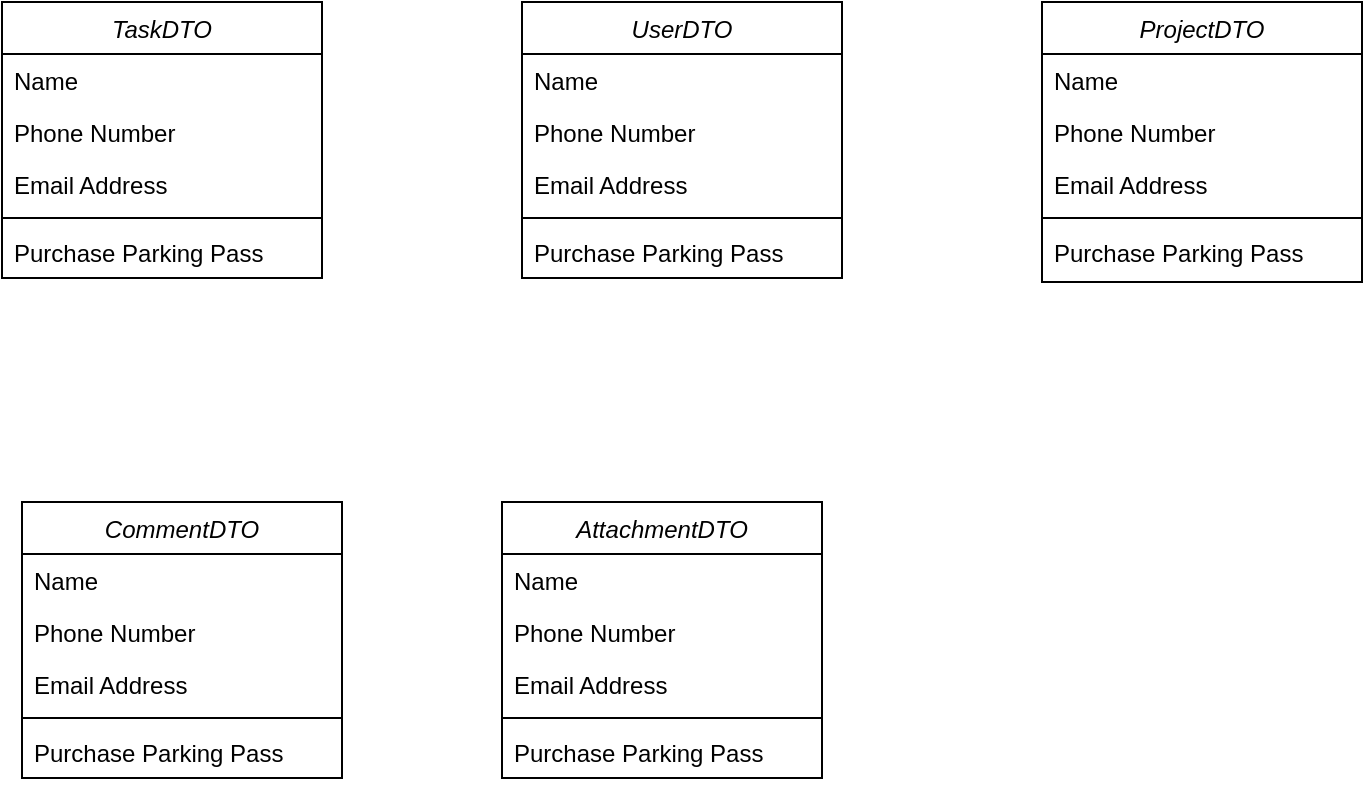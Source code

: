 <mxfile version="24.2.5" type="device">
  <diagram id="C5RBs43oDa-KdzZeNtuy" name="Page-1">
    <mxGraphModel dx="2369" dy="1171" grid="1" gridSize="10" guides="1" tooltips="1" connect="1" arrows="1" fold="1" page="0" pageScale="1" pageWidth="827" pageHeight="1169" background="none" math="0" shadow="0">
      <root>
        <mxCell id="WIyWlLk6GJQsqaUBKTNV-0" />
        <mxCell id="WIyWlLk6GJQsqaUBKTNV-1" parent="WIyWlLk6GJQsqaUBKTNV-0" />
        <mxCell id="zkfFHV4jXpPFQw0GAbJ--0" value="ProjectDTO" style="swimlane;fontStyle=2;align=center;verticalAlign=top;childLayout=stackLayout;horizontal=1;startSize=26;horizontalStack=0;resizeParent=1;resizeLast=0;collapsible=1;marginBottom=0;rounded=0;shadow=0;strokeWidth=1;" parent="WIyWlLk6GJQsqaUBKTNV-1" vertex="1">
          <mxGeometry x="-120" y="207" width="160" height="140" as="geometry">
            <mxRectangle x="230" y="140" width="160" height="26" as="alternateBounds" />
          </mxGeometry>
        </mxCell>
        <mxCell id="zkfFHV4jXpPFQw0GAbJ--1" value="Name" style="text;align=left;verticalAlign=top;spacingLeft=4;spacingRight=4;overflow=hidden;rotatable=0;points=[[0,0.5],[1,0.5]];portConstraint=eastwest;" parent="zkfFHV4jXpPFQw0GAbJ--0" vertex="1">
          <mxGeometry y="26" width="160" height="26" as="geometry" />
        </mxCell>
        <mxCell id="zkfFHV4jXpPFQw0GAbJ--2" value="Phone Number" style="text;align=left;verticalAlign=top;spacingLeft=4;spacingRight=4;overflow=hidden;rotatable=0;points=[[0,0.5],[1,0.5]];portConstraint=eastwest;rounded=0;shadow=0;html=0;" parent="zkfFHV4jXpPFQw0GAbJ--0" vertex="1">
          <mxGeometry y="52" width="160" height="26" as="geometry" />
        </mxCell>
        <mxCell id="zkfFHV4jXpPFQw0GAbJ--3" value="Email Address" style="text;align=left;verticalAlign=top;spacingLeft=4;spacingRight=4;overflow=hidden;rotatable=0;points=[[0,0.5],[1,0.5]];portConstraint=eastwest;rounded=0;shadow=0;html=0;" parent="zkfFHV4jXpPFQw0GAbJ--0" vertex="1">
          <mxGeometry y="78" width="160" height="26" as="geometry" />
        </mxCell>
        <mxCell id="zkfFHV4jXpPFQw0GAbJ--4" value="" style="line;html=1;strokeWidth=1;align=left;verticalAlign=middle;spacingTop=-1;spacingLeft=3;spacingRight=3;rotatable=0;labelPosition=right;points=[];portConstraint=eastwest;" parent="zkfFHV4jXpPFQw0GAbJ--0" vertex="1">
          <mxGeometry y="104" width="160" height="8" as="geometry" />
        </mxCell>
        <mxCell id="zkfFHV4jXpPFQw0GAbJ--5" value="Purchase Parking Pass" style="text;align=left;verticalAlign=top;spacingLeft=4;spacingRight=4;overflow=hidden;rotatable=0;points=[[0,0.5],[1,0.5]];portConstraint=eastwest;" parent="zkfFHV4jXpPFQw0GAbJ--0" vertex="1">
          <mxGeometry y="112" width="160" height="2" as="geometry" />
        </mxCell>
        <mxCell id="vgq99-yHY3G61TNUZsx9-0" value="UserDTO&#xa;&#xa;" style="swimlane;fontStyle=2;align=center;verticalAlign=top;childLayout=stackLayout;horizontal=1;startSize=26;horizontalStack=0;resizeParent=1;resizeLast=0;collapsible=1;marginBottom=0;rounded=0;shadow=0;strokeWidth=1;" vertex="1" parent="WIyWlLk6GJQsqaUBKTNV-1">
          <mxGeometry x="-380" y="207" width="160" height="138" as="geometry">
            <mxRectangle x="230" y="140" width="160" height="26" as="alternateBounds" />
          </mxGeometry>
        </mxCell>
        <mxCell id="vgq99-yHY3G61TNUZsx9-1" value="Name" style="text;align=left;verticalAlign=top;spacingLeft=4;spacingRight=4;overflow=hidden;rotatable=0;points=[[0,0.5],[1,0.5]];portConstraint=eastwest;" vertex="1" parent="vgq99-yHY3G61TNUZsx9-0">
          <mxGeometry y="26" width="160" height="26" as="geometry" />
        </mxCell>
        <mxCell id="vgq99-yHY3G61TNUZsx9-2" value="Phone Number" style="text;align=left;verticalAlign=top;spacingLeft=4;spacingRight=4;overflow=hidden;rotatable=0;points=[[0,0.5],[1,0.5]];portConstraint=eastwest;rounded=0;shadow=0;html=0;" vertex="1" parent="vgq99-yHY3G61TNUZsx9-0">
          <mxGeometry y="52" width="160" height="26" as="geometry" />
        </mxCell>
        <mxCell id="vgq99-yHY3G61TNUZsx9-3" value="Email Address" style="text;align=left;verticalAlign=top;spacingLeft=4;spacingRight=4;overflow=hidden;rotatable=0;points=[[0,0.5],[1,0.5]];portConstraint=eastwest;rounded=0;shadow=0;html=0;" vertex="1" parent="vgq99-yHY3G61TNUZsx9-0">
          <mxGeometry y="78" width="160" height="26" as="geometry" />
        </mxCell>
        <mxCell id="vgq99-yHY3G61TNUZsx9-4" value="" style="line;html=1;strokeWidth=1;align=left;verticalAlign=middle;spacingTop=-1;spacingLeft=3;spacingRight=3;rotatable=0;labelPosition=right;points=[];portConstraint=eastwest;" vertex="1" parent="vgq99-yHY3G61TNUZsx9-0">
          <mxGeometry y="104" width="160" height="8" as="geometry" />
        </mxCell>
        <mxCell id="vgq99-yHY3G61TNUZsx9-5" value="Purchase Parking Pass" style="text;align=left;verticalAlign=top;spacingLeft=4;spacingRight=4;overflow=hidden;rotatable=0;points=[[0,0.5],[1,0.5]];portConstraint=eastwest;" vertex="1" parent="vgq99-yHY3G61TNUZsx9-0">
          <mxGeometry y="112" width="160" height="26" as="geometry" />
        </mxCell>
        <mxCell id="vgq99-yHY3G61TNUZsx9-6" value="TaskDTO" style="swimlane;fontStyle=2;align=center;verticalAlign=top;childLayout=stackLayout;horizontal=1;startSize=26;horizontalStack=0;resizeParent=1;resizeLast=0;collapsible=1;marginBottom=0;rounded=0;shadow=0;strokeWidth=1;" vertex="1" parent="WIyWlLk6GJQsqaUBKTNV-1">
          <mxGeometry x="-640" y="207" width="160" height="138" as="geometry">
            <mxRectangle x="230" y="140" width="160" height="26" as="alternateBounds" />
          </mxGeometry>
        </mxCell>
        <mxCell id="vgq99-yHY3G61TNUZsx9-7" value="Name" style="text;align=left;verticalAlign=top;spacingLeft=4;spacingRight=4;overflow=hidden;rotatable=0;points=[[0,0.5],[1,0.5]];portConstraint=eastwest;" vertex="1" parent="vgq99-yHY3G61TNUZsx9-6">
          <mxGeometry y="26" width="160" height="26" as="geometry" />
        </mxCell>
        <mxCell id="vgq99-yHY3G61TNUZsx9-8" value="Phone Number" style="text;align=left;verticalAlign=top;spacingLeft=4;spacingRight=4;overflow=hidden;rotatable=0;points=[[0,0.5],[1,0.5]];portConstraint=eastwest;rounded=0;shadow=0;html=0;" vertex="1" parent="vgq99-yHY3G61TNUZsx9-6">
          <mxGeometry y="52" width="160" height="26" as="geometry" />
        </mxCell>
        <mxCell id="vgq99-yHY3G61TNUZsx9-9" value="Email Address" style="text;align=left;verticalAlign=top;spacingLeft=4;spacingRight=4;overflow=hidden;rotatable=0;points=[[0,0.5],[1,0.5]];portConstraint=eastwest;rounded=0;shadow=0;html=0;" vertex="1" parent="vgq99-yHY3G61TNUZsx9-6">
          <mxGeometry y="78" width="160" height="26" as="geometry" />
        </mxCell>
        <mxCell id="vgq99-yHY3G61TNUZsx9-10" value="" style="line;html=1;strokeWidth=1;align=left;verticalAlign=middle;spacingTop=-1;spacingLeft=3;spacingRight=3;rotatable=0;labelPosition=right;points=[];portConstraint=eastwest;" vertex="1" parent="vgq99-yHY3G61TNUZsx9-6">
          <mxGeometry y="104" width="160" height="8" as="geometry" />
        </mxCell>
        <mxCell id="vgq99-yHY3G61TNUZsx9-11" value="Purchase Parking Pass" style="text;align=left;verticalAlign=top;spacingLeft=4;spacingRight=4;overflow=hidden;rotatable=0;points=[[0,0.5],[1,0.5]];portConstraint=eastwest;" vertex="1" parent="vgq99-yHY3G61TNUZsx9-6">
          <mxGeometry y="112" width="160" height="26" as="geometry" />
        </mxCell>
        <mxCell id="vgq99-yHY3G61TNUZsx9-13" value="AttachmentDTO" style="swimlane;fontStyle=2;align=center;verticalAlign=top;childLayout=stackLayout;horizontal=1;startSize=26;horizontalStack=0;resizeParent=1;resizeLast=0;collapsible=1;marginBottom=0;rounded=0;shadow=0;strokeWidth=1;" vertex="1" parent="WIyWlLk6GJQsqaUBKTNV-1">
          <mxGeometry x="-390" y="457" width="160" height="138" as="geometry">
            <mxRectangle x="230" y="140" width="160" height="26" as="alternateBounds" />
          </mxGeometry>
        </mxCell>
        <mxCell id="vgq99-yHY3G61TNUZsx9-14" value="Name" style="text;align=left;verticalAlign=top;spacingLeft=4;spacingRight=4;overflow=hidden;rotatable=0;points=[[0,0.5],[1,0.5]];portConstraint=eastwest;" vertex="1" parent="vgq99-yHY3G61TNUZsx9-13">
          <mxGeometry y="26" width="160" height="26" as="geometry" />
        </mxCell>
        <mxCell id="vgq99-yHY3G61TNUZsx9-15" value="Phone Number" style="text;align=left;verticalAlign=top;spacingLeft=4;spacingRight=4;overflow=hidden;rotatable=0;points=[[0,0.5],[1,0.5]];portConstraint=eastwest;rounded=0;shadow=0;html=0;" vertex="1" parent="vgq99-yHY3G61TNUZsx9-13">
          <mxGeometry y="52" width="160" height="26" as="geometry" />
        </mxCell>
        <mxCell id="vgq99-yHY3G61TNUZsx9-16" value="Email Address" style="text;align=left;verticalAlign=top;spacingLeft=4;spacingRight=4;overflow=hidden;rotatable=0;points=[[0,0.5],[1,0.5]];portConstraint=eastwest;rounded=0;shadow=0;html=0;" vertex="1" parent="vgq99-yHY3G61TNUZsx9-13">
          <mxGeometry y="78" width="160" height="26" as="geometry" />
        </mxCell>
        <mxCell id="vgq99-yHY3G61TNUZsx9-17" value="" style="line;html=1;strokeWidth=1;align=left;verticalAlign=middle;spacingTop=-1;spacingLeft=3;spacingRight=3;rotatable=0;labelPosition=right;points=[];portConstraint=eastwest;" vertex="1" parent="vgq99-yHY3G61TNUZsx9-13">
          <mxGeometry y="104" width="160" height="8" as="geometry" />
        </mxCell>
        <mxCell id="vgq99-yHY3G61TNUZsx9-18" value="Purchase Parking Pass" style="text;align=left;verticalAlign=top;spacingLeft=4;spacingRight=4;overflow=hidden;rotatable=0;points=[[0,0.5],[1,0.5]];portConstraint=eastwest;" vertex="1" parent="vgq99-yHY3G61TNUZsx9-13">
          <mxGeometry y="112" width="160" height="26" as="geometry" />
        </mxCell>
        <mxCell id="vgq99-yHY3G61TNUZsx9-19" value="CommentDTO" style="swimlane;fontStyle=2;align=center;verticalAlign=top;childLayout=stackLayout;horizontal=1;startSize=26;horizontalStack=0;resizeParent=1;resizeLast=0;collapsible=1;marginBottom=0;rounded=0;shadow=0;strokeWidth=1;" vertex="1" parent="WIyWlLk6GJQsqaUBKTNV-1">
          <mxGeometry x="-630" y="457" width="160" height="138" as="geometry">
            <mxRectangle x="230" y="140" width="160" height="26" as="alternateBounds" />
          </mxGeometry>
        </mxCell>
        <mxCell id="vgq99-yHY3G61TNUZsx9-20" value="Name" style="text;align=left;verticalAlign=top;spacingLeft=4;spacingRight=4;overflow=hidden;rotatable=0;points=[[0,0.5],[1,0.5]];portConstraint=eastwest;" vertex="1" parent="vgq99-yHY3G61TNUZsx9-19">
          <mxGeometry y="26" width="160" height="26" as="geometry" />
        </mxCell>
        <mxCell id="vgq99-yHY3G61TNUZsx9-21" value="Phone Number" style="text;align=left;verticalAlign=top;spacingLeft=4;spacingRight=4;overflow=hidden;rotatable=0;points=[[0,0.5],[1,0.5]];portConstraint=eastwest;rounded=0;shadow=0;html=0;" vertex="1" parent="vgq99-yHY3G61TNUZsx9-19">
          <mxGeometry y="52" width="160" height="26" as="geometry" />
        </mxCell>
        <mxCell id="vgq99-yHY3G61TNUZsx9-22" value="Email Address" style="text;align=left;verticalAlign=top;spacingLeft=4;spacingRight=4;overflow=hidden;rotatable=0;points=[[0,0.5],[1,0.5]];portConstraint=eastwest;rounded=0;shadow=0;html=0;" vertex="1" parent="vgq99-yHY3G61TNUZsx9-19">
          <mxGeometry y="78" width="160" height="26" as="geometry" />
        </mxCell>
        <mxCell id="vgq99-yHY3G61TNUZsx9-23" value="" style="line;html=1;strokeWidth=1;align=left;verticalAlign=middle;spacingTop=-1;spacingLeft=3;spacingRight=3;rotatable=0;labelPosition=right;points=[];portConstraint=eastwest;" vertex="1" parent="vgq99-yHY3G61TNUZsx9-19">
          <mxGeometry y="104" width="160" height="8" as="geometry" />
        </mxCell>
        <mxCell id="vgq99-yHY3G61TNUZsx9-24" value="Purchase Parking Pass" style="text;align=left;verticalAlign=top;spacingLeft=4;spacingRight=4;overflow=hidden;rotatable=0;points=[[0,0.5],[1,0.5]];portConstraint=eastwest;" vertex="1" parent="vgq99-yHY3G61TNUZsx9-19">
          <mxGeometry y="112" width="160" height="26" as="geometry" />
        </mxCell>
      </root>
    </mxGraphModel>
  </diagram>
</mxfile>
